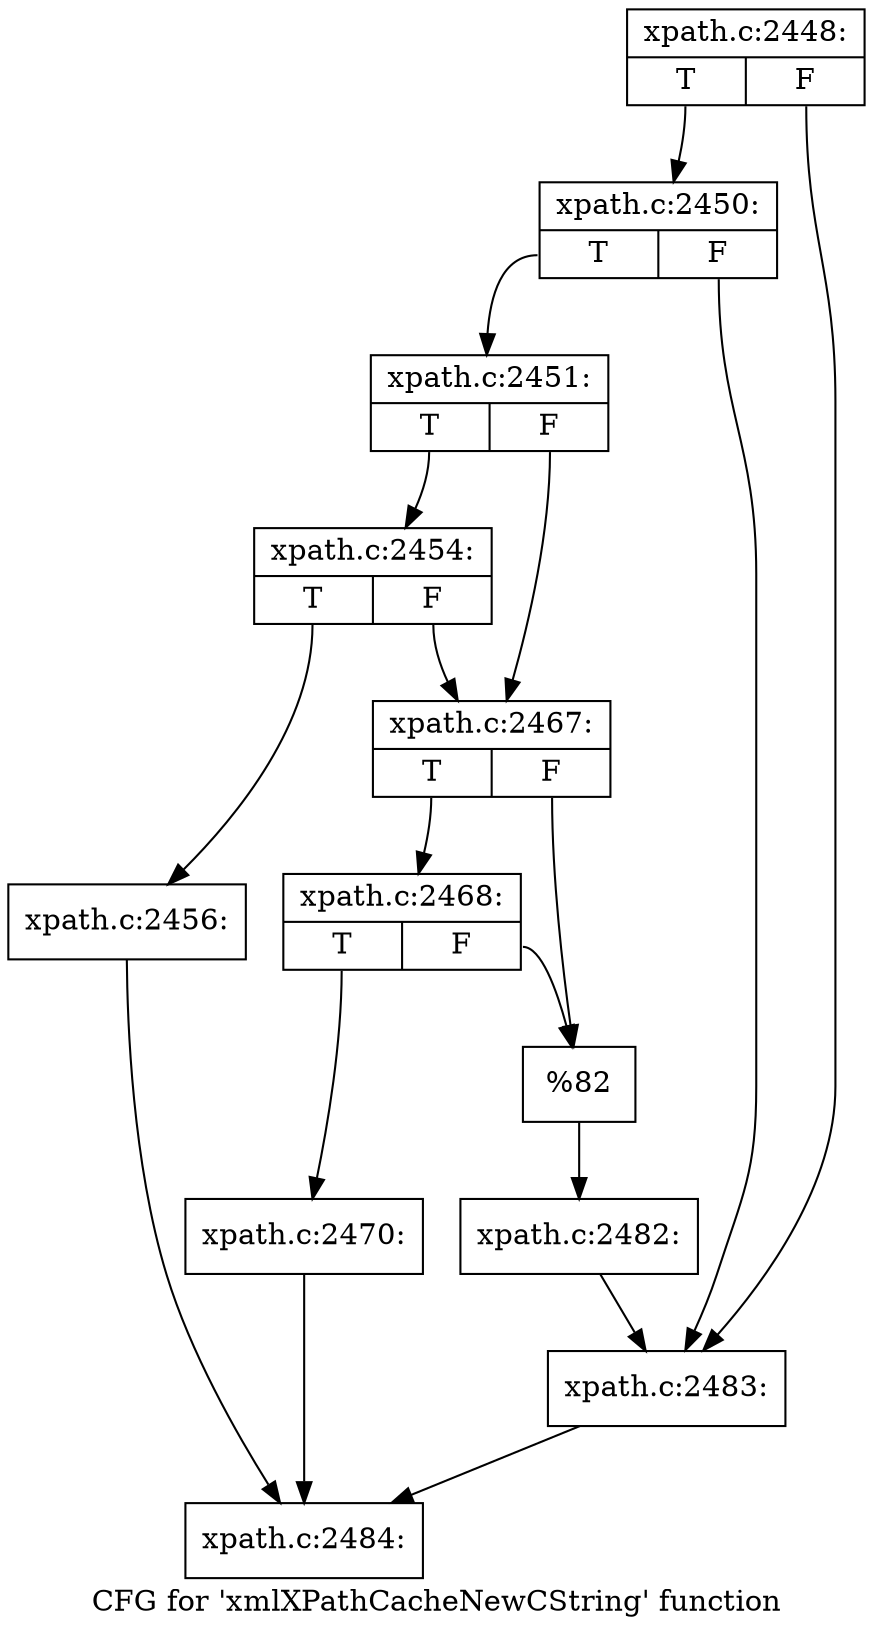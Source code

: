 digraph "CFG for 'xmlXPathCacheNewCString' function" {
	label="CFG for 'xmlXPathCacheNewCString' function";

	Node0x55e6b2ba1520 [shape=record,label="{xpath.c:2448:|{<s0>T|<s1>F}}"];
	Node0x55e6b2ba1520:s0 -> Node0x55e6b2ba1f60;
	Node0x55e6b2ba1520:s1 -> Node0x55e6b2ba1f10;
	Node0x55e6b2ba1f60 [shape=record,label="{xpath.c:2450:|{<s0>T|<s1>F}}"];
	Node0x55e6b2ba1f60:s0 -> Node0x55e6b2ba1ec0;
	Node0x55e6b2ba1f60:s1 -> Node0x55e6b2ba1f10;
	Node0x55e6b2ba1ec0 [shape=record,label="{xpath.c:2451:|{<s0>T|<s1>F}}"];
	Node0x55e6b2ba1ec0:s0 -> Node0x55e6b2ba2ad0;
	Node0x55e6b2ba1ec0:s1 -> Node0x55e6b2ba2a80;
	Node0x55e6b2ba2ad0 [shape=record,label="{xpath.c:2454:|{<s0>T|<s1>F}}"];
	Node0x55e6b2ba2ad0:s0 -> Node0x55e6b2ba29e0;
	Node0x55e6b2ba2ad0:s1 -> Node0x55e6b2ba2a80;
	Node0x55e6b2ba29e0 [shape=record,label="{xpath.c:2456:}"];
	Node0x55e6b2ba29e0 -> Node0x55e6b2ba1570;
	Node0x55e6b2ba2a80 [shape=record,label="{xpath.c:2467:|{<s0>T|<s1>F}}"];
	Node0x55e6b2ba2a80:s0 -> Node0x55e6b2ba4820;
	Node0x55e6b2ba2a80:s1 -> Node0x55e6b2ba47d0;
	Node0x55e6b2ba4820 [shape=record,label="{xpath.c:2468:|{<s0>T|<s1>F}}"];
	Node0x55e6b2ba4820:s0 -> Node0x55e6b2ba4780;
	Node0x55e6b2ba4820:s1 -> Node0x55e6b2ba47d0;
	Node0x55e6b2ba4780 [shape=record,label="{xpath.c:2470:}"];
	Node0x55e6b2ba4780 -> Node0x55e6b2ba1570;
	Node0x55e6b2ba47d0 [shape=record,label="{%82}"];
	Node0x55e6b2ba47d0 -> Node0x55e6b2ba2a30;
	Node0x55e6b2ba2a30 [shape=record,label="{xpath.c:2482:}"];
	Node0x55e6b2ba2a30 -> Node0x55e6b2ba1f10;
	Node0x55e6b2ba1f10 [shape=record,label="{xpath.c:2483:}"];
	Node0x55e6b2ba1f10 -> Node0x55e6b2ba1570;
	Node0x55e6b2ba1570 [shape=record,label="{xpath.c:2484:}"];
}
